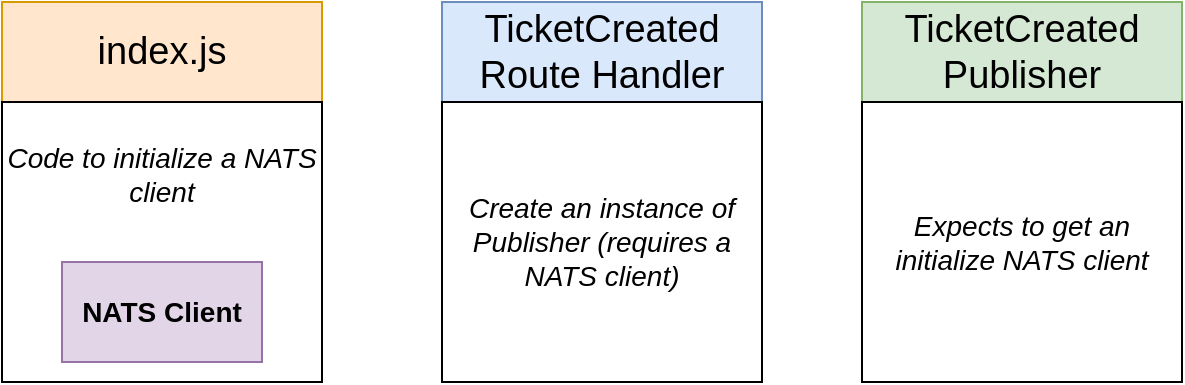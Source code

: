 <mxfile version="12.9.12" type="github">
  <diagram id="rf5psd9XERPzHZyowU_2" name="01 - client">
    <mxGraphModel dx="715" dy="352" grid="1" gridSize="10" guides="1" tooltips="1" connect="1" arrows="1" fold="1" page="1" pageScale="1" pageWidth="1920" pageHeight="1200" math="0" shadow="0">
      <root>
        <mxCell id="0" />
        <mxCell id="1" parent="0" />
        <mxCell id="YSGaCpb4Z-L2lh2I_nub-1" value="index.js" style="rounded=0;whiteSpace=wrap;html=1;fontStyle=0;fontSize=19;fillColor=#ffe6cc;strokeColor=#d79b00;" vertex="1" parent="1">
          <mxGeometry x="510" y="250" width="160" height="50" as="geometry" />
        </mxCell>
        <mxCell id="YSGaCpb4Z-L2lh2I_nub-2" value="TicketCreated Publisher" style="rounded=0;whiteSpace=wrap;html=1;fontStyle=0;fontSize=19;fillColor=#d5e8d4;strokeColor=#82b366;" vertex="1" parent="1">
          <mxGeometry x="940" y="250" width="160" height="50" as="geometry" />
        </mxCell>
        <mxCell id="YSGaCpb4Z-L2lh2I_nub-3" value="&lt;i style=&quot;font-size: 14px;&quot;&gt;Expects to get an initialize NATS client&lt;/i&gt;" style="rounded=0;whiteSpace=wrap;html=1;fontStyle=0;fontSize=14;" vertex="1" parent="1">
          <mxGeometry x="940" y="300" width="160" height="140" as="geometry" />
        </mxCell>
        <mxCell id="YSGaCpb4Z-L2lh2I_nub-5" value="TicketCreated Route Handler" style="rounded=0;whiteSpace=wrap;html=1;fontStyle=0;fontSize=19;fillColor=#dae8fc;strokeColor=#6c8ebf;" vertex="1" parent="1">
          <mxGeometry x="730" y="250" width="160" height="50" as="geometry" />
        </mxCell>
        <mxCell id="YSGaCpb4Z-L2lh2I_nub-6" value="&lt;i style=&quot;font-size: 14px;&quot;&gt;Create an instance of Publisher (requires a NATS client)&lt;/i&gt;" style="rounded=0;whiteSpace=wrap;html=1;fontStyle=0;fontSize=14;" vertex="1" parent="1">
          <mxGeometry x="730" y="300" width="160" height="140" as="geometry" />
        </mxCell>
        <mxCell id="YSGaCpb4Z-L2lh2I_nub-8" value="&lt;i style=&quot;font-size: 14px&quot;&gt;Code to initialize a NATS client&lt;br&gt;&lt;br&gt;&lt;br&gt;&lt;br&gt;&lt;br&gt;&lt;/i&gt;" style="rounded=0;whiteSpace=wrap;html=1;fontStyle=0;fontSize=14;" vertex="1" parent="1">
          <mxGeometry x="510" y="300" width="160" height="140" as="geometry" />
        </mxCell>
        <mxCell id="YSGaCpb4Z-L2lh2I_nub-10" value="NATS Client" style="rounded=0;whiteSpace=wrap;html=1;fontSize=14;fillColor=#e1d5e7;strokeColor=#9673a6;fontStyle=1" vertex="1" parent="1">
          <mxGeometry x="540" y="380" width="100" height="50" as="geometry" />
        </mxCell>
      </root>
    </mxGraphModel>
  </diagram>
</mxfile>
